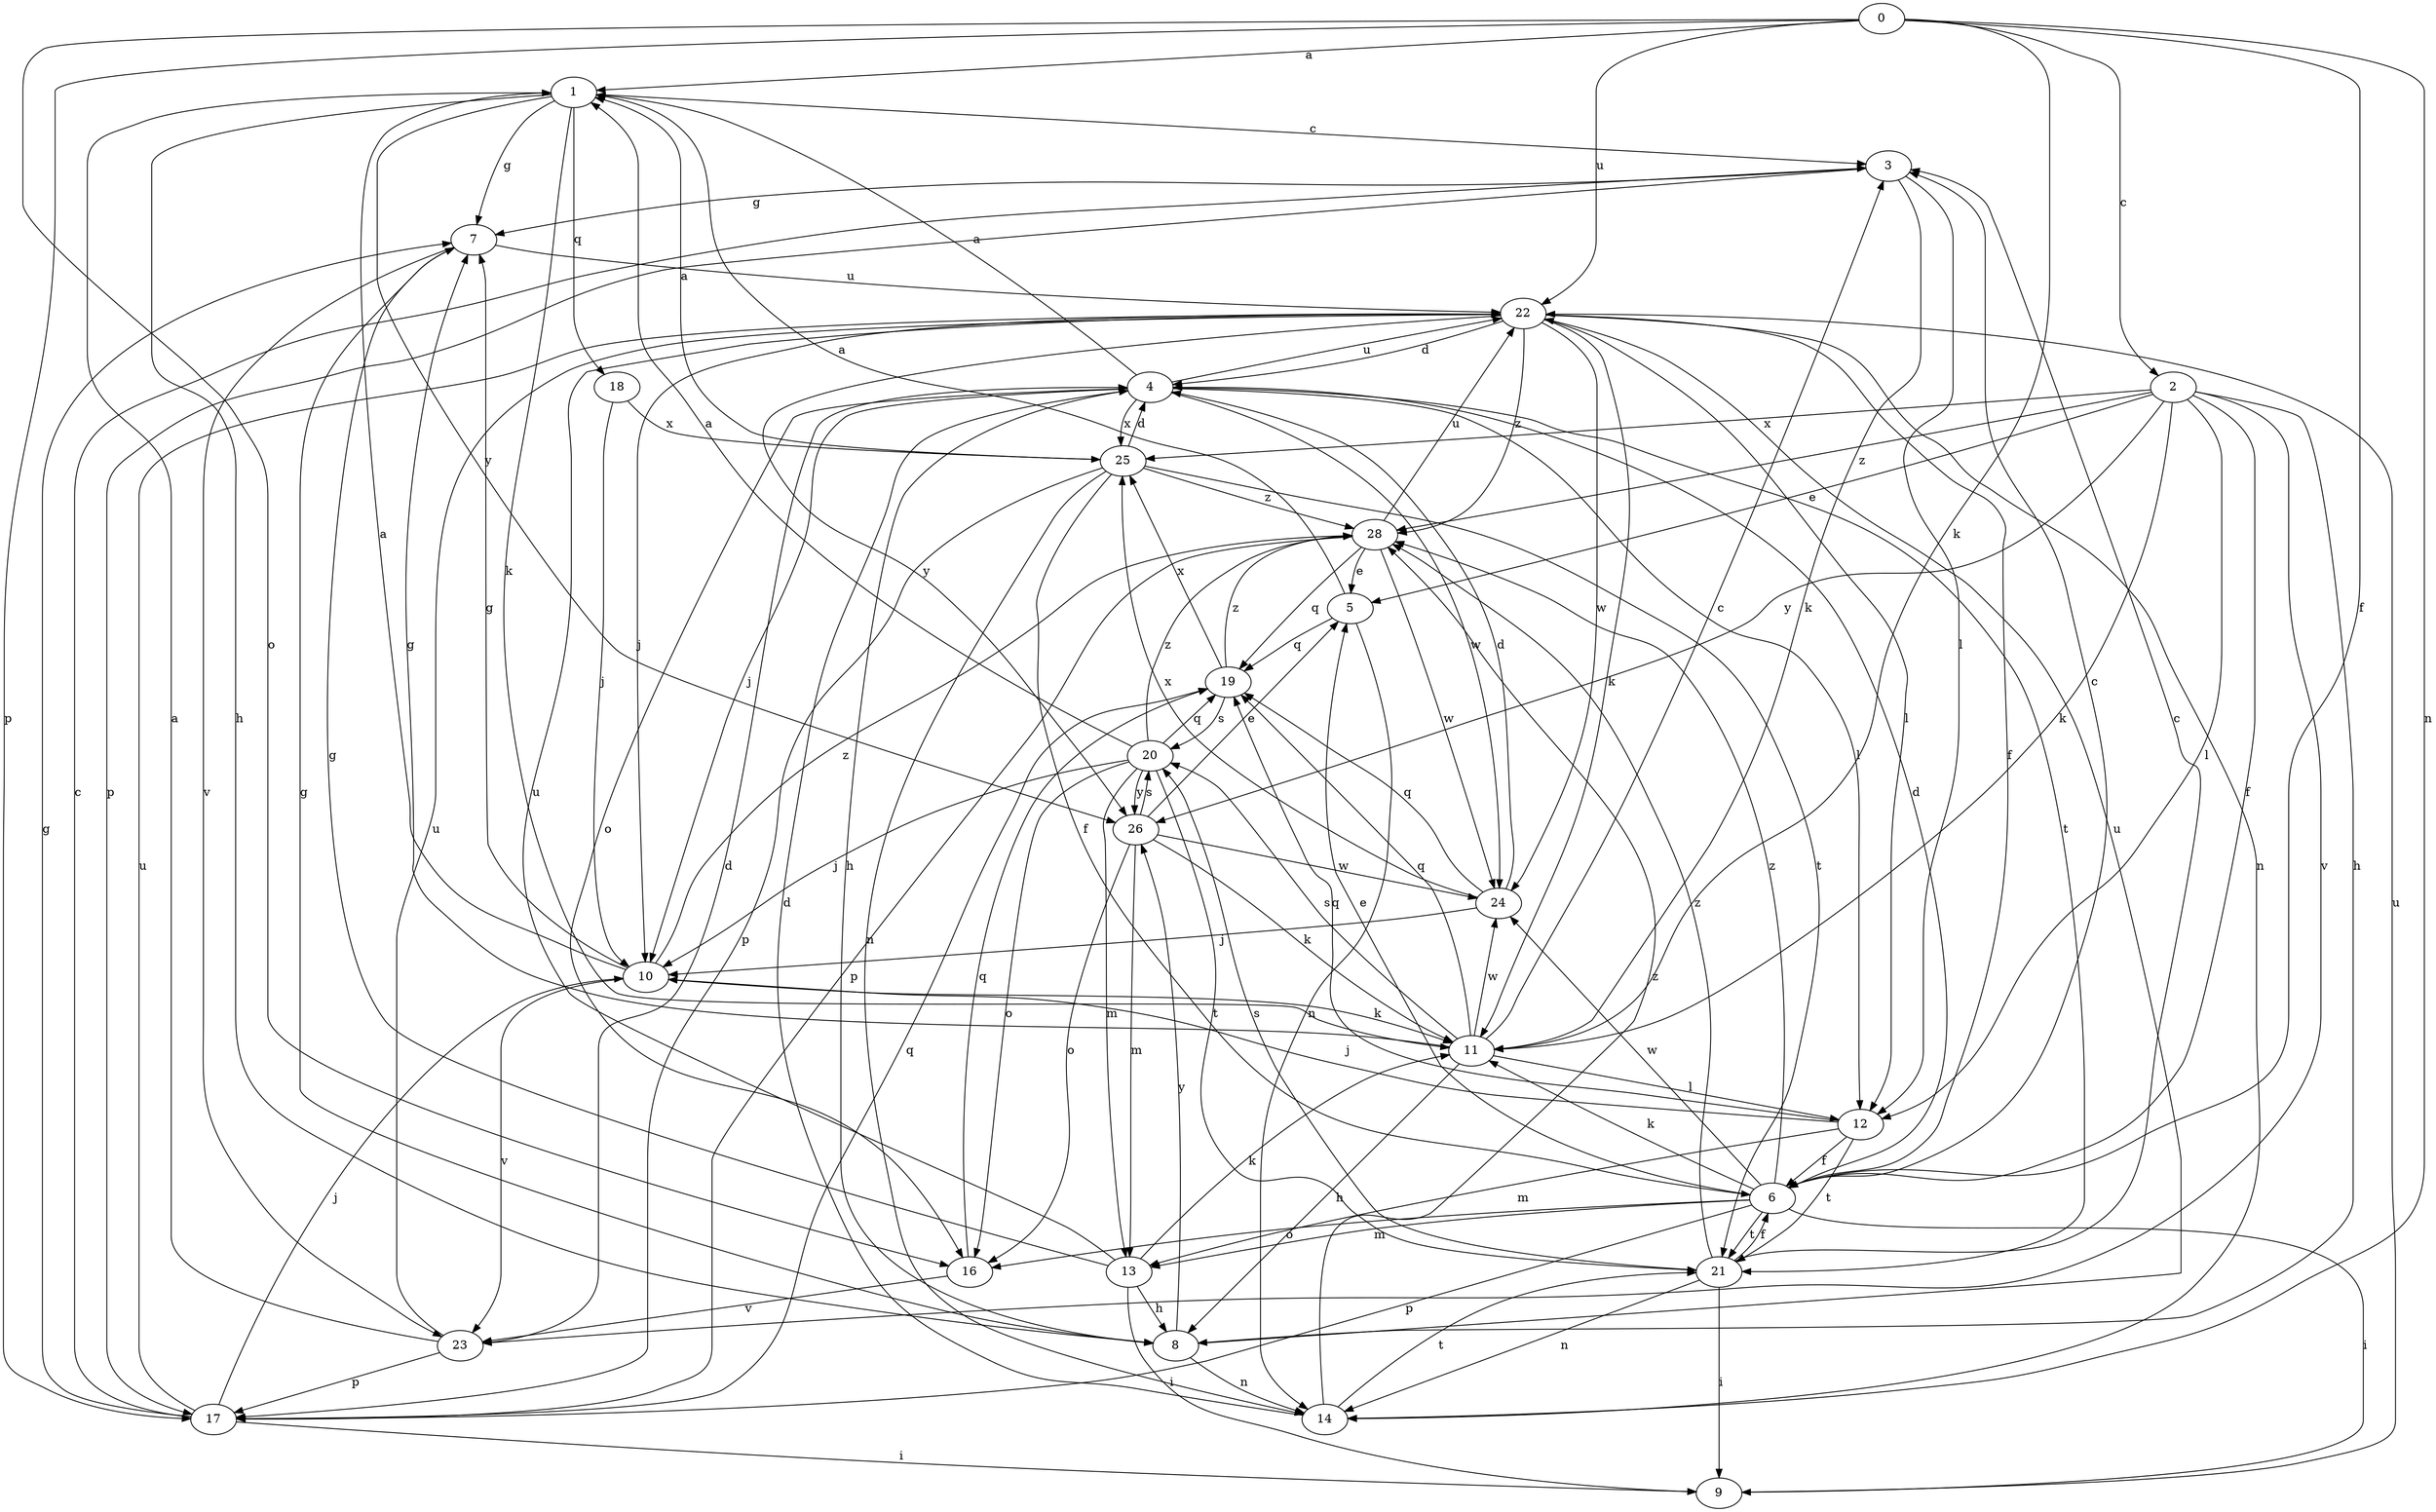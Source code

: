 strict digraph  {
0;
1;
2;
3;
4;
5;
6;
7;
8;
9;
10;
11;
12;
13;
14;
16;
17;
18;
19;
20;
21;
22;
23;
24;
25;
26;
28;
0 -> 1  [label=a];
0 -> 2  [label=c];
0 -> 6  [label=f];
0 -> 11  [label=k];
0 -> 14  [label=n];
0 -> 16  [label=o];
0 -> 17  [label=p];
0 -> 22  [label=u];
1 -> 3  [label=c];
1 -> 7  [label=g];
1 -> 8  [label=h];
1 -> 11  [label=k];
1 -> 18  [label=q];
1 -> 26  [label=y];
2 -> 5  [label=e];
2 -> 6  [label=f];
2 -> 8  [label=h];
2 -> 11  [label=k];
2 -> 12  [label=l];
2 -> 23  [label=v];
2 -> 25  [label=x];
2 -> 26  [label=y];
2 -> 28  [label=z];
3 -> 7  [label=g];
3 -> 11  [label=k];
3 -> 12  [label=l];
3 -> 17  [label=p];
4 -> 1  [label=a];
4 -> 8  [label=h];
4 -> 10  [label=j];
4 -> 12  [label=l];
4 -> 16  [label=o];
4 -> 21  [label=t];
4 -> 22  [label=u];
4 -> 24  [label=w];
4 -> 25  [label=x];
5 -> 1  [label=a];
5 -> 14  [label=n];
5 -> 19  [label=q];
6 -> 3  [label=c];
6 -> 4  [label=d];
6 -> 5  [label=e];
6 -> 9  [label=i];
6 -> 11  [label=k];
6 -> 13  [label=m];
6 -> 16  [label=o];
6 -> 17  [label=p];
6 -> 21  [label=t];
6 -> 24  [label=w];
6 -> 28  [label=z];
7 -> 22  [label=u];
7 -> 23  [label=v];
8 -> 7  [label=g];
8 -> 14  [label=n];
8 -> 22  [label=u];
8 -> 26  [label=y];
9 -> 22  [label=u];
10 -> 1  [label=a];
10 -> 7  [label=g];
10 -> 11  [label=k];
10 -> 23  [label=v];
10 -> 28  [label=z];
11 -> 3  [label=c];
11 -> 7  [label=g];
11 -> 8  [label=h];
11 -> 12  [label=l];
11 -> 19  [label=q];
11 -> 20  [label=s];
11 -> 24  [label=w];
12 -> 6  [label=f];
12 -> 10  [label=j];
12 -> 13  [label=m];
12 -> 19  [label=q];
12 -> 21  [label=t];
13 -> 7  [label=g];
13 -> 8  [label=h];
13 -> 9  [label=i];
13 -> 11  [label=k];
13 -> 22  [label=u];
14 -> 4  [label=d];
14 -> 21  [label=t];
14 -> 28  [label=z];
16 -> 19  [label=q];
16 -> 23  [label=v];
17 -> 3  [label=c];
17 -> 7  [label=g];
17 -> 9  [label=i];
17 -> 10  [label=j];
17 -> 19  [label=q];
17 -> 22  [label=u];
18 -> 10  [label=j];
18 -> 25  [label=x];
19 -> 20  [label=s];
19 -> 25  [label=x];
19 -> 28  [label=z];
20 -> 1  [label=a];
20 -> 10  [label=j];
20 -> 13  [label=m];
20 -> 16  [label=o];
20 -> 19  [label=q];
20 -> 21  [label=t];
20 -> 26  [label=y];
20 -> 28  [label=z];
21 -> 3  [label=c];
21 -> 6  [label=f];
21 -> 9  [label=i];
21 -> 14  [label=n];
21 -> 20  [label=s];
21 -> 28  [label=z];
22 -> 4  [label=d];
22 -> 6  [label=f];
22 -> 10  [label=j];
22 -> 11  [label=k];
22 -> 12  [label=l];
22 -> 14  [label=n];
22 -> 24  [label=w];
22 -> 26  [label=y];
22 -> 28  [label=z];
23 -> 1  [label=a];
23 -> 4  [label=d];
23 -> 17  [label=p];
23 -> 22  [label=u];
24 -> 4  [label=d];
24 -> 10  [label=j];
24 -> 19  [label=q];
24 -> 25  [label=x];
25 -> 1  [label=a];
25 -> 4  [label=d];
25 -> 6  [label=f];
25 -> 14  [label=n];
25 -> 17  [label=p];
25 -> 21  [label=t];
25 -> 28  [label=z];
26 -> 5  [label=e];
26 -> 11  [label=k];
26 -> 13  [label=m];
26 -> 16  [label=o];
26 -> 20  [label=s];
26 -> 24  [label=w];
28 -> 5  [label=e];
28 -> 17  [label=p];
28 -> 19  [label=q];
28 -> 22  [label=u];
28 -> 24  [label=w];
}
